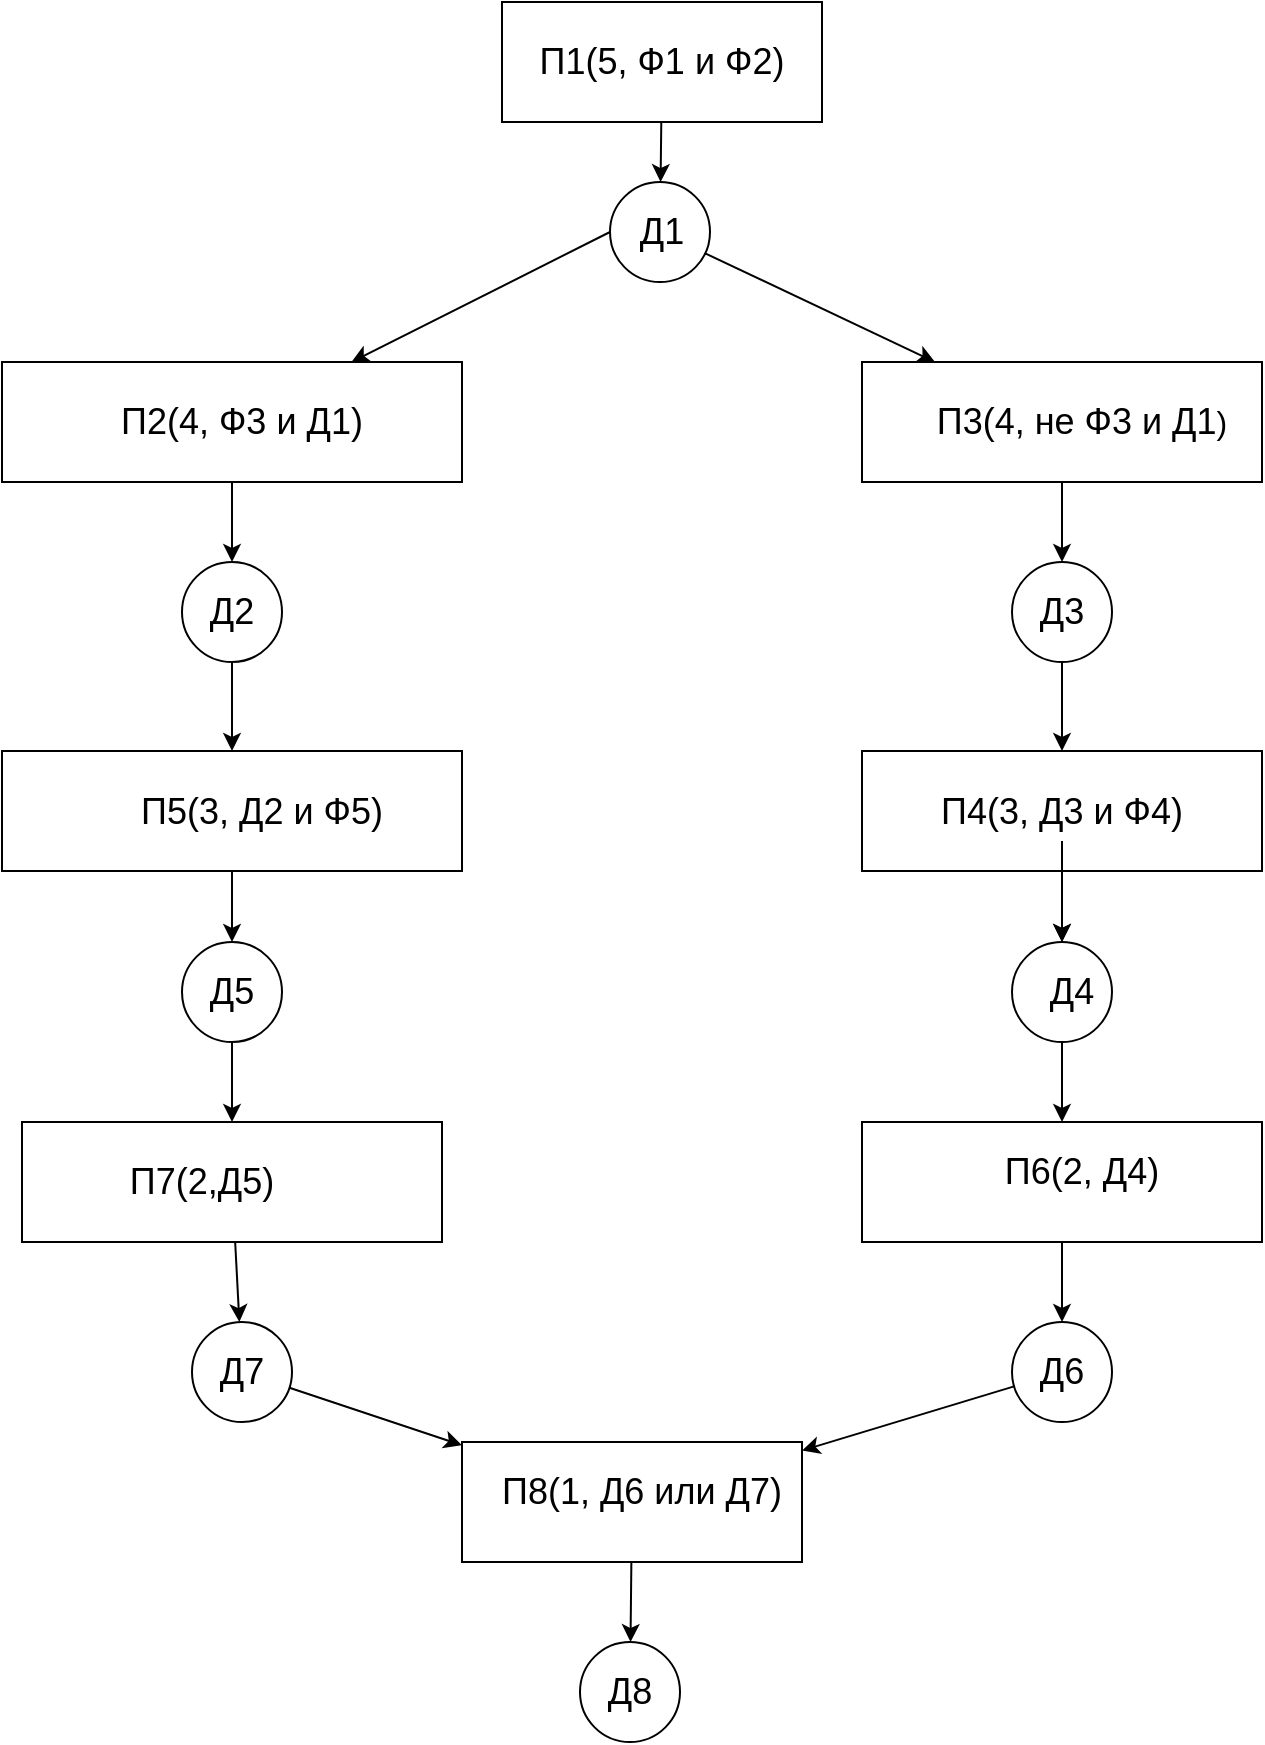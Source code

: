 <mxfile version="20.7.4" type="github">
  <diagram id="J5IYv38LaP17zABmCPPg" name="Страница 1">
    <mxGraphModel dx="1320" dy="867" grid="1" gridSize="10" guides="1" tooltips="1" connect="1" arrows="1" fold="1" page="1" pageScale="1" pageWidth="827" pageHeight="1169" math="0" shadow="0">
      <root>
        <mxCell id="0" />
        <mxCell id="1" parent="0" />
        <mxCell id="YXJhuCoCzbAx85Y8HSVm-2" value="" style="verticalLabelPosition=bottom;verticalAlign=top;html=1;shape=mxgraph.basic.rect;fillColor2=none;strokeWidth=1;size=20;indent=5;" vertex="1" parent="1">
          <mxGeometry x="310" y="150" width="160" height="60" as="geometry" />
        </mxCell>
        <mxCell id="YXJhuCoCzbAx85Y8HSVm-3" value="" style="verticalLabelPosition=bottom;verticalAlign=top;html=1;shape=mxgraph.basic.rect;fillColor2=none;strokeWidth=1;size=20;indent=5;" vertex="1" parent="1">
          <mxGeometry x="490" y="524.5" width="200" height="60" as="geometry" />
        </mxCell>
        <mxCell id="YXJhuCoCzbAx85Y8HSVm-4" value="" style="verticalLabelPosition=bottom;verticalAlign=top;html=1;shape=mxgraph.basic.rect;fillColor2=none;strokeWidth=1;size=20;indent=5;" vertex="1" parent="1">
          <mxGeometry x="60" y="524.5" width="230" height="60" as="geometry" />
        </mxCell>
        <mxCell id="YXJhuCoCzbAx85Y8HSVm-5" value="" style="verticalLabelPosition=bottom;verticalAlign=top;html=1;shape=mxgraph.basic.rect;fillColor2=none;strokeWidth=1;size=20;indent=5;" vertex="1" parent="1">
          <mxGeometry x="490" y="330" width="200" height="60" as="geometry" />
        </mxCell>
        <mxCell id="YXJhuCoCzbAx85Y8HSVm-6" value="" style="verticalLabelPosition=bottom;verticalAlign=top;html=1;shape=mxgraph.basic.rect;fillColor2=none;strokeWidth=1;size=20;indent=5;" vertex="1" parent="1">
          <mxGeometry x="60" y="330" width="230" height="60" as="geometry" />
        </mxCell>
        <mxCell id="YXJhuCoCzbAx85Y8HSVm-7" value="" style="verticalLabelPosition=bottom;verticalAlign=top;html=1;shape=mxgraph.basic.rect;fillColor2=none;strokeWidth=1;size=20;indent=5;" vertex="1" parent="1">
          <mxGeometry x="70" y="710" width="210" height="60" as="geometry" />
        </mxCell>
        <mxCell id="YXJhuCoCzbAx85Y8HSVm-8" value="" style="verticalLabelPosition=bottom;verticalAlign=top;html=1;shape=mxgraph.basic.rect;fillColor2=none;strokeWidth=1;size=20;indent=5;" vertex="1" parent="1">
          <mxGeometry x="490" y="710" width="200" height="60" as="geometry" />
        </mxCell>
        <mxCell id="YXJhuCoCzbAx85Y8HSVm-9" value="" style="verticalLabelPosition=bottom;verticalAlign=top;html=1;shape=mxgraph.basic.rect;fillColor2=none;strokeWidth=1;size=20;indent=5;" vertex="1" parent="1">
          <mxGeometry x="290" y="870" width="170" height="60" as="geometry" />
        </mxCell>
        <mxCell id="YXJhuCoCzbAx85Y8HSVm-10" value="" style="ellipse;whiteSpace=wrap;html=1;aspect=fixed;" vertex="1" parent="1">
          <mxGeometry x="150" y="620" width="50" height="50" as="geometry" />
        </mxCell>
        <mxCell id="YXJhuCoCzbAx85Y8HSVm-11" value="" style="ellipse;whiteSpace=wrap;html=1;aspect=fixed;" vertex="1" parent="1">
          <mxGeometry x="565" y="620" width="50" height="50" as="geometry" />
        </mxCell>
        <mxCell id="YXJhuCoCzbAx85Y8HSVm-12" value="" style="ellipse;whiteSpace=wrap;html=1;aspect=fixed;" vertex="1" parent="1">
          <mxGeometry x="150" y="430" width="50" height="50" as="geometry" />
        </mxCell>
        <mxCell id="YXJhuCoCzbAx85Y8HSVm-13" value="" style="ellipse;whiteSpace=wrap;html=1;aspect=fixed;" vertex="1" parent="1">
          <mxGeometry x="565" y="430" width="50" height="50" as="geometry" />
        </mxCell>
        <mxCell id="YXJhuCoCzbAx85Y8HSVm-14" value="" style="ellipse;whiteSpace=wrap;html=1;aspect=fixed;" vertex="1" parent="1">
          <mxGeometry x="364" y="240" width="50" height="50" as="geometry" />
        </mxCell>
        <mxCell id="YXJhuCoCzbAx85Y8HSVm-15" value="" style="ellipse;whiteSpace=wrap;html=1;aspect=fixed;" vertex="1" parent="1">
          <mxGeometry x="155" y="810" width="50" height="50" as="geometry" />
        </mxCell>
        <mxCell id="YXJhuCoCzbAx85Y8HSVm-16" value="" style="ellipse;whiteSpace=wrap;html=1;aspect=fixed;" vertex="1" parent="1">
          <mxGeometry x="565" y="810" width="50" height="50" as="geometry" />
        </mxCell>
        <mxCell id="YXJhuCoCzbAx85Y8HSVm-17" value="" style="ellipse;whiteSpace=wrap;html=1;aspect=fixed;" vertex="1" parent="1">
          <mxGeometry x="349" y="970" width="50" height="50" as="geometry" />
        </mxCell>
        <mxCell id="YXJhuCoCzbAx85Y8HSVm-18" value="" style="endArrow=classic;html=1;rounded=0;" edge="1" parent="1" source="YXJhuCoCzbAx85Y8HSVm-2" target="YXJhuCoCzbAx85Y8HSVm-14">
          <mxGeometry width="50" height="50" relative="1" as="geometry">
            <mxPoint x="200" y="280" as="sourcePoint" />
            <mxPoint x="250" y="230" as="targetPoint" />
          </mxGeometry>
        </mxCell>
        <mxCell id="YXJhuCoCzbAx85Y8HSVm-19" value="" style="endArrow=classic;html=1;rounded=0;exitX=0;exitY=0.5;exitDx=0;exitDy=0;" edge="1" parent="1" source="YXJhuCoCzbAx85Y8HSVm-14" target="YXJhuCoCzbAx85Y8HSVm-6">
          <mxGeometry width="50" height="50" relative="1" as="geometry">
            <mxPoint x="370" y="400" as="sourcePoint" />
            <mxPoint x="420" y="350" as="targetPoint" />
          </mxGeometry>
        </mxCell>
        <mxCell id="YXJhuCoCzbAx85Y8HSVm-20" value="" style="endArrow=classic;html=1;rounded=0;" edge="1" parent="1" source="YXJhuCoCzbAx85Y8HSVm-14" target="YXJhuCoCzbAx85Y8HSVm-5">
          <mxGeometry width="50" height="50" relative="1" as="geometry">
            <mxPoint x="370" y="420" as="sourcePoint" />
            <mxPoint x="420" y="370" as="targetPoint" />
          </mxGeometry>
        </mxCell>
        <mxCell id="YXJhuCoCzbAx85Y8HSVm-21" value="" style="endArrow=classic;html=1;rounded=0;" edge="1" parent="1" source="YXJhuCoCzbAx85Y8HSVm-6" target="YXJhuCoCzbAx85Y8HSVm-12">
          <mxGeometry width="50" height="50" relative="1" as="geometry">
            <mxPoint x="300" y="440" as="sourcePoint" />
            <mxPoint x="350" y="390" as="targetPoint" />
          </mxGeometry>
        </mxCell>
        <mxCell id="YXJhuCoCzbAx85Y8HSVm-22" value="" style="endArrow=classic;html=1;rounded=0;" edge="1" parent="1" source="YXJhuCoCzbAx85Y8HSVm-5" target="YXJhuCoCzbAx85Y8HSVm-13">
          <mxGeometry width="50" height="50" relative="1" as="geometry">
            <mxPoint x="470" y="480" as="sourcePoint" />
            <mxPoint x="520" y="430" as="targetPoint" />
          </mxGeometry>
        </mxCell>
        <mxCell id="YXJhuCoCzbAx85Y8HSVm-23" value="" style="endArrow=classic;html=1;rounded=0;exitX=0.5;exitY=1;exitDx=0;exitDy=0;" edge="1" parent="1" source="YXJhuCoCzbAx85Y8HSVm-12" target="YXJhuCoCzbAx85Y8HSVm-4">
          <mxGeometry width="50" height="50" relative="1" as="geometry">
            <mxPoint x="330" y="510" as="sourcePoint" />
            <mxPoint x="380" y="460" as="targetPoint" />
          </mxGeometry>
        </mxCell>
        <mxCell id="YXJhuCoCzbAx85Y8HSVm-24" value="" style="endArrow=classic;html=1;rounded=0;" edge="1" parent="1" source="YXJhuCoCzbAx85Y8HSVm-13" target="YXJhuCoCzbAx85Y8HSVm-3">
          <mxGeometry width="50" height="50" relative="1" as="geometry">
            <mxPoint x="420" y="520" as="sourcePoint" />
            <mxPoint x="470" y="470" as="targetPoint" />
          </mxGeometry>
        </mxCell>
        <mxCell id="YXJhuCoCzbAx85Y8HSVm-25" value="" style="endArrow=classic;html=1;rounded=0;" edge="1" parent="1" source="YXJhuCoCzbAx85Y8HSVm-4" target="YXJhuCoCzbAx85Y8HSVm-10">
          <mxGeometry width="50" height="50" relative="1" as="geometry">
            <mxPoint x="310" y="630" as="sourcePoint" />
            <mxPoint x="360" y="580" as="targetPoint" />
          </mxGeometry>
        </mxCell>
        <mxCell id="YXJhuCoCzbAx85Y8HSVm-26" value="" style="endArrow=classic;html=1;rounded=0;" edge="1" parent="1" source="YXJhuCoCzbAx85Y8HSVm-3" target="YXJhuCoCzbAx85Y8HSVm-11">
          <mxGeometry width="50" height="50" relative="1" as="geometry">
            <mxPoint x="470" y="650" as="sourcePoint" />
            <mxPoint x="520" y="600" as="targetPoint" />
          </mxGeometry>
        </mxCell>
        <mxCell id="YXJhuCoCzbAx85Y8HSVm-27" value="" style="endArrow=classic;html=1;rounded=0;" edge="1" parent="1" source="YXJhuCoCzbAx85Y8HSVm-10" target="YXJhuCoCzbAx85Y8HSVm-7">
          <mxGeometry width="50" height="50" relative="1" as="geometry">
            <mxPoint x="280" y="690" as="sourcePoint" />
            <mxPoint x="330" y="640" as="targetPoint" />
          </mxGeometry>
        </mxCell>
        <mxCell id="YXJhuCoCzbAx85Y8HSVm-28" value="" style="endArrow=classic;html=1;rounded=0;" edge="1" parent="1" source="YXJhuCoCzbAx85Y8HSVm-11" target="YXJhuCoCzbAx85Y8HSVm-8">
          <mxGeometry width="50" height="50" relative="1" as="geometry">
            <mxPoint x="460" y="710" as="sourcePoint" />
            <mxPoint x="510" y="660" as="targetPoint" />
          </mxGeometry>
        </mxCell>
        <mxCell id="YXJhuCoCzbAx85Y8HSVm-29" value="" style="endArrow=classic;html=1;rounded=0;" edge="1" parent="1" source="YXJhuCoCzbAx85Y8HSVm-7" target="YXJhuCoCzbAx85Y8HSVm-15">
          <mxGeometry width="50" height="50" relative="1" as="geometry">
            <mxPoint x="290" y="830" as="sourcePoint" />
            <mxPoint x="340" y="780" as="targetPoint" />
          </mxGeometry>
        </mxCell>
        <mxCell id="YXJhuCoCzbAx85Y8HSVm-30" value="" style="endArrow=classic;html=1;rounded=0;" edge="1" parent="1" source="YXJhuCoCzbAx85Y8HSVm-8" target="YXJhuCoCzbAx85Y8HSVm-16">
          <mxGeometry width="50" height="50" relative="1" as="geometry">
            <mxPoint x="510" y="870" as="sourcePoint" />
            <mxPoint x="560" y="820" as="targetPoint" />
          </mxGeometry>
        </mxCell>
        <mxCell id="YXJhuCoCzbAx85Y8HSVm-31" value="" style="endArrow=classic;html=1;rounded=0;" edge="1" parent="1" source="YXJhuCoCzbAx85Y8HSVm-15" target="YXJhuCoCzbAx85Y8HSVm-9">
          <mxGeometry width="50" height="50" relative="1" as="geometry">
            <mxPoint x="300" y="840" as="sourcePoint" />
            <mxPoint x="350" y="790" as="targetPoint" />
          </mxGeometry>
        </mxCell>
        <mxCell id="YXJhuCoCzbAx85Y8HSVm-32" value="" style="endArrow=classic;html=1;rounded=0;" edge="1" parent="1" source="YXJhuCoCzbAx85Y8HSVm-16" target="YXJhuCoCzbAx85Y8HSVm-9">
          <mxGeometry width="50" height="50" relative="1" as="geometry">
            <mxPoint x="550" y="980" as="sourcePoint" />
            <mxPoint x="600" y="930" as="targetPoint" />
          </mxGeometry>
        </mxCell>
        <mxCell id="YXJhuCoCzbAx85Y8HSVm-33" value="" style="endArrow=classic;html=1;rounded=0;" edge="1" parent="1" source="YXJhuCoCzbAx85Y8HSVm-9" target="YXJhuCoCzbAx85Y8HSVm-17">
          <mxGeometry width="50" height="50" relative="1" as="geometry">
            <mxPoint x="480" y="1000" as="sourcePoint" />
            <mxPoint x="530" y="950" as="targetPoint" />
          </mxGeometry>
        </mxCell>
        <mxCell id="YXJhuCoCzbAx85Y8HSVm-34" value="&lt;font style=&quot;font-size: 18px;&quot;&gt;П1(5, Ф1 и Ф2)&lt;/font&gt;" style="text;html=1;strokeColor=none;fillColor=none;align=center;verticalAlign=middle;whiteSpace=wrap;rounded=0;" vertex="1" parent="1">
          <mxGeometry x="300" y="165" width="180" height="30" as="geometry" />
        </mxCell>
        <mxCell id="YXJhuCoCzbAx85Y8HSVm-35" value="&lt;font style=&quot;font-size: 18px;&quot;&gt;П2(4, Ф3 и Д1)&lt;/font&gt;" style="text;html=1;strokeColor=none;fillColor=none;align=center;verticalAlign=middle;whiteSpace=wrap;rounded=0;" vertex="1" parent="1">
          <mxGeometry x="90" y="345" width="180" height="30" as="geometry" />
        </mxCell>
        <mxCell id="YXJhuCoCzbAx85Y8HSVm-36" value="&lt;font style=&quot;font-size: 18px;&quot;&gt;П3(4, не Ф3 и Д1&lt;/font&gt;&lt;font size=&quot;3&quot;&gt;)&lt;/font&gt;" style="text;html=1;strokeColor=none;fillColor=none;align=center;verticalAlign=middle;whiteSpace=wrap;rounded=0;" vertex="1" parent="1">
          <mxGeometry x="510" y="345" width="180" height="30" as="geometry" />
        </mxCell>
        <mxCell id="YXJhuCoCzbAx85Y8HSVm-37" value="&lt;font style=&quot;font-size: 18px;&quot;&gt;П5(3, Д2 и Ф5)&lt;/font&gt;" style="text;html=1;strokeColor=none;fillColor=none;align=center;verticalAlign=middle;whiteSpace=wrap;rounded=0;" vertex="1" parent="1">
          <mxGeometry x="100" y="539.5" width="180" height="30" as="geometry" />
        </mxCell>
        <mxCell id="YXJhuCoCzbAx85Y8HSVm-45" value="" style="edgeStyle=orthogonalEdgeStyle;rounded=0;orthogonalLoop=1;jettySize=auto;html=1;fontSize=18;" edge="1" parent="1" source="YXJhuCoCzbAx85Y8HSVm-38" target="YXJhuCoCzbAx85Y8HSVm-11">
          <mxGeometry relative="1" as="geometry" />
        </mxCell>
        <mxCell id="YXJhuCoCzbAx85Y8HSVm-38" value="&lt;font style=&quot;font-size: 18px;&quot;&gt;П4(3, Д3 и Ф4)&lt;/font&gt;" style="text;html=1;strokeColor=none;fillColor=none;align=center;verticalAlign=middle;whiteSpace=wrap;rounded=0;" vertex="1" parent="1">
          <mxGeometry x="500" y="539.5" width="180" height="30" as="geometry" />
        </mxCell>
        <mxCell id="YXJhuCoCzbAx85Y8HSVm-39" value="&lt;font style=&quot;font-size: 18px;&quot;&gt;П7(2,Д5)&lt;/font&gt; " style="text;html=1;strokeColor=none;fillColor=none;align=center;verticalAlign=middle;whiteSpace=wrap;rounded=0;" vertex="1" parent="1">
          <mxGeometry x="70" y="725" width="180" height="30" as="geometry" />
        </mxCell>
        <mxCell id="YXJhuCoCzbAx85Y8HSVm-40" value="&lt;font style=&quot;font-size: 18px;&quot;&gt;П6(2, Д4)&lt;/font&gt;" style="text;html=1;strokeColor=none;fillColor=none;align=center;verticalAlign=middle;whiteSpace=wrap;rounded=0;" vertex="1" parent="1">
          <mxGeometry x="510" y="720" width="180" height="30" as="geometry" />
        </mxCell>
        <mxCell id="YXJhuCoCzbAx85Y8HSVm-41" value="&lt;font style=&quot;font-size: 18px;&quot;&gt;П8(1, Д6 или Д7)&lt;/font&gt;" style="text;html=1;strokeColor=none;fillColor=none;align=center;verticalAlign=middle;whiteSpace=wrap;rounded=0;" vertex="1" parent="1">
          <mxGeometry x="290" y="880" width="180" height="30" as="geometry" />
        </mxCell>
        <mxCell id="YXJhuCoCzbAx85Y8HSVm-42" value="Д1" style="text;html=1;strokeColor=none;fillColor=none;align=center;verticalAlign=middle;whiteSpace=wrap;rounded=0;fontSize=18;" vertex="1" parent="1">
          <mxGeometry x="360" y="250" width="60" height="30" as="geometry" />
        </mxCell>
        <mxCell id="YXJhuCoCzbAx85Y8HSVm-43" value="Д2" style="text;html=1;strokeColor=none;fillColor=none;align=center;verticalAlign=middle;whiteSpace=wrap;rounded=0;fontSize=18;" vertex="1" parent="1">
          <mxGeometry x="145" y="440" width="60" height="30" as="geometry" />
        </mxCell>
        <mxCell id="YXJhuCoCzbAx85Y8HSVm-44" value="Д3" style="text;html=1;strokeColor=none;fillColor=none;align=center;verticalAlign=middle;whiteSpace=wrap;rounded=0;fontSize=18;" vertex="1" parent="1">
          <mxGeometry x="560" y="440" width="60" height="30" as="geometry" />
        </mxCell>
        <mxCell id="YXJhuCoCzbAx85Y8HSVm-47" value="Д5" style="text;html=1;strokeColor=none;fillColor=none;align=center;verticalAlign=middle;whiteSpace=wrap;rounded=0;fontSize=18;" vertex="1" parent="1">
          <mxGeometry x="145" y="630" width="60" height="30" as="geometry" />
        </mxCell>
        <mxCell id="YXJhuCoCzbAx85Y8HSVm-48" value="Д4" style="text;html=1;strokeColor=none;fillColor=none;align=center;verticalAlign=middle;whiteSpace=wrap;rounded=0;fontSize=18;" vertex="1" parent="1">
          <mxGeometry x="565" y="630" width="60" height="30" as="geometry" />
        </mxCell>
        <mxCell id="YXJhuCoCzbAx85Y8HSVm-49" value="Д7" style="text;html=1;strokeColor=none;fillColor=none;align=center;verticalAlign=middle;whiteSpace=wrap;rounded=0;fontSize=18;" vertex="1" parent="1">
          <mxGeometry x="150" y="820" width="60" height="30" as="geometry" />
        </mxCell>
        <mxCell id="YXJhuCoCzbAx85Y8HSVm-50" value="Д6" style="text;html=1;strokeColor=none;fillColor=none;align=center;verticalAlign=middle;whiteSpace=wrap;rounded=0;fontSize=18;" vertex="1" parent="1">
          <mxGeometry x="560" y="820" width="60" height="30" as="geometry" />
        </mxCell>
        <mxCell id="YXJhuCoCzbAx85Y8HSVm-51" value="Д8" style="text;html=1;strokeColor=none;fillColor=none;align=center;verticalAlign=middle;whiteSpace=wrap;rounded=0;fontSize=18;" vertex="1" parent="1">
          <mxGeometry x="344" y="980" width="60" height="30" as="geometry" />
        </mxCell>
      </root>
    </mxGraphModel>
  </diagram>
</mxfile>
